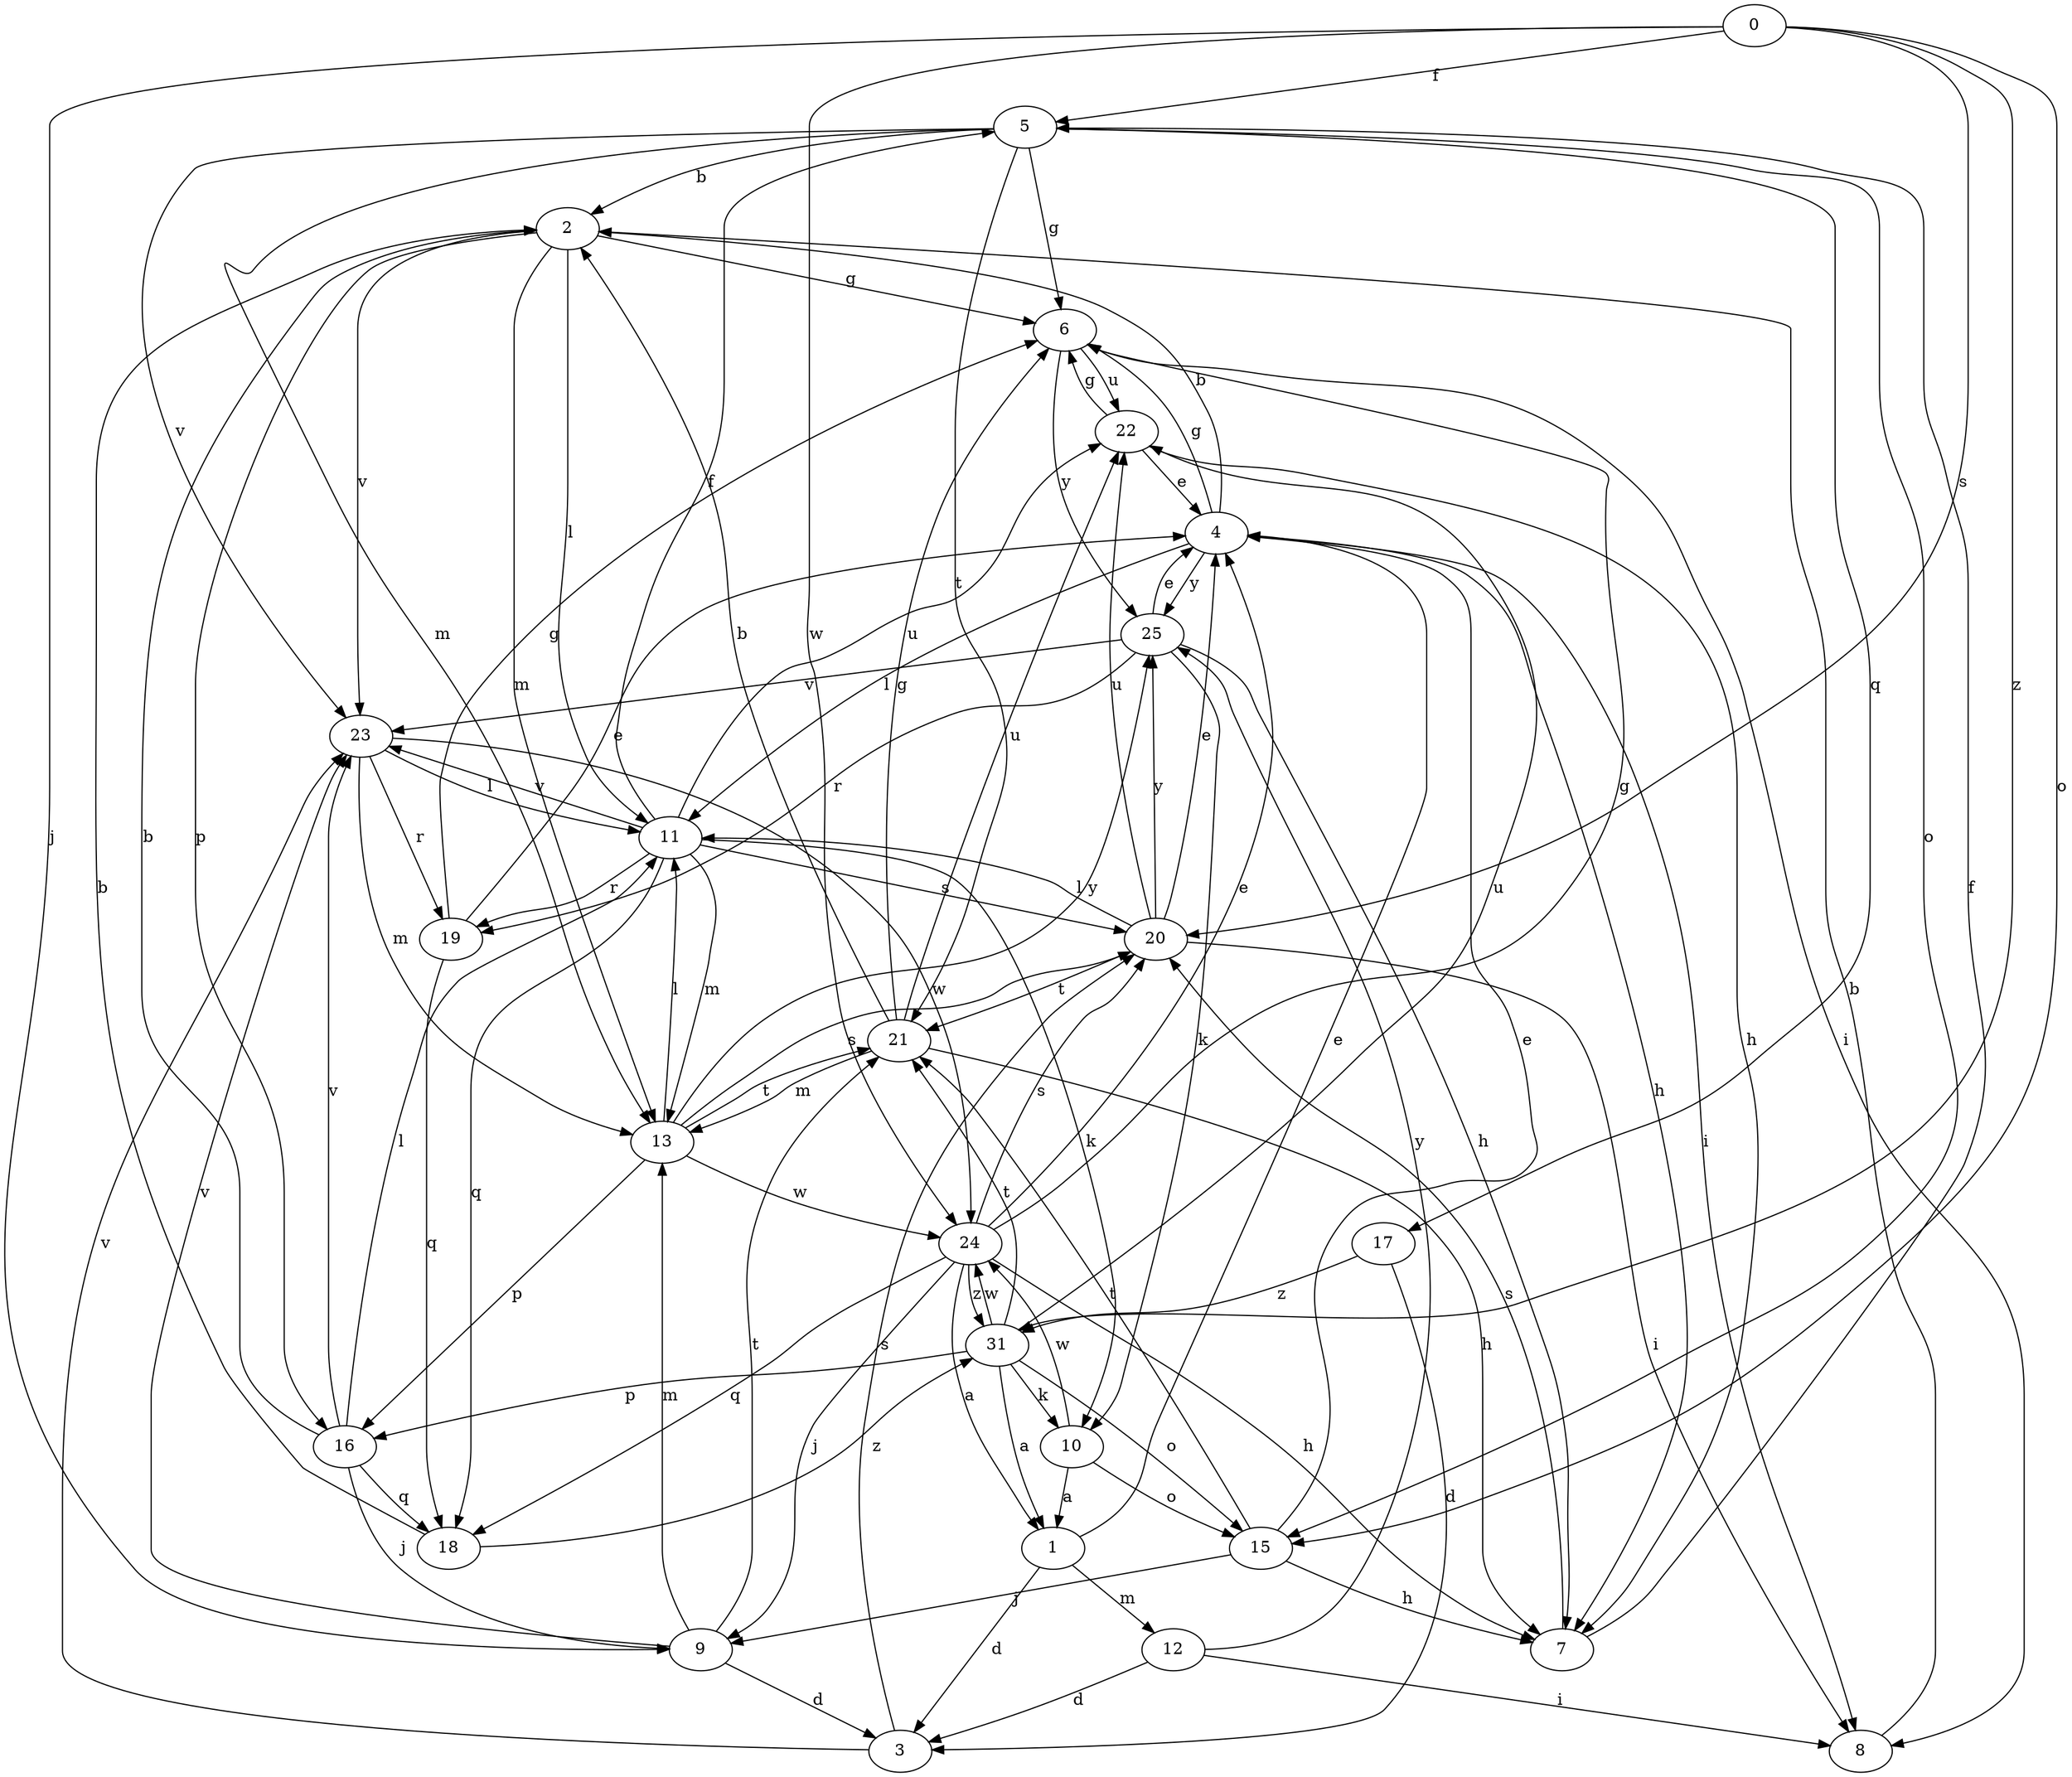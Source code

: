 strict digraph  {
0;
1;
2;
3;
4;
5;
6;
7;
8;
9;
10;
11;
12;
13;
15;
16;
17;
18;
19;
20;
21;
22;
23;
24;
25;
31;
0 -> 5  [label=f];
0 -> 9  [label=j];
0 -> 15  [label=o];
0 -> 20  [label=s];
0 -> 24  [label=w];
0 -> 31  [label=z];
1 -> 3  [label=d];
1 -> 4  [label=e];
1 -> 12  [label=m];
2 -> 6  [label=g];
2 -> 11  [label=l];
2 -> 13  [label=m];
2 -> 16  [label=p];
2 -> 23  [label=v];
3 -> 20  [label=s];
3 -> 23  [label=v];
4 -> 2  [label=b];
4 -> 6  [label=g];
4 -> 7  [label=h];
4 -> 8  [label=i];
4 -> 11  [label=l];
4 -> 25  [label=y];
5 -> 2  [label=b];
5 -> 6  [label=g];
5 -> 13  [label=m];
5 -> 15  [label=o];
5 -> 17  [label=q];
5 -> 21  [label=t];
5 -> 23  [label=v];
6 -> 8  [label=i];
6 -> 22  [label=u];
6 -> 25  [label=y];
7 -> 5  [label=f];
7 -> 20  [label=s];
8 -> 2  [label=b];
9 -> 3  [label=d];
9 -> 13  [label=m];
9 -> 21  [label=t];
9 -> 23  [label=v];
10 -> 1  [label=a];
10 -> 15  [label=o];
10 -> 24  [label=w];
11 -> 5  [label=f];
11 -> 10  [label=k];
11 -> 13  [label=m];
11 -> 18  [label=q];
11 -> 19  [label=r];
11 -> 20  [label=s];
11 -> 22  [label=u];
11 -> 23  [label=v];
12 -> 3  [label=d];
12 -> 8  [label=i];
12 -> 25  [label=y];
13 -> 11  [label=l];
13 -> 16  [label=p];
13 -> 20  [label=s];
13 -> 21  [label=t];
13 -> 24  [label=w];
13 -> 25  [label=y];
15 -> 4  [label=e];
15 -> 7  [label=h];
15 -> 9  [label=j];
15 -> 21  [label=t];
16 -> 2  [label=b];
16 -> 9  [label=j];
16 -> 11  [label=l];
16 -> 18  [label=q];
16 -> 23  [label=v];
17 -> 3  [label=d];
17 -> 31  [label=z];
18 -> 2  [label=b];
18 -> 31  [label=z];
19 -> 4  [label=e];
19 -> 6  [label=g];
19 -> 18  [label=q];
20 -> 4  [label=e];
20 -> 8  [label=i];
20 -> 11  [label=l];
20 -> 21  [label=t];
20 -> 22  [label=u];
20 -> 25  [label=y];
21 -> 2  [label=b];
21 -> 6  [label=g];
21 -> 7  [label=h];
21 -> 13  [label=m];
21 -> 22  [label=u];
22 -> 4  [label=e];
22 -> 6  [label=g];
22 -> 7  [label=h];
23 -> 11  [label=l];
23 -> 13  [label=m];
23 -> 19  [label=r];
23 -> 24  [label=w];
24 -> 1  [label=a];
24 -> 4  [label=e];
24 -> 6  [label=g];
24 -> 7  [label=h];
24 -> 9  [label=j];
24 -> 18  [label=q];
24 -> 20  [label=s];
24 -> 31  [label=z];
25 -> 4  [label=e];
25 -> 7  [label=h];
25 -> 10  [label=k];
25 -> 19  [label=r];
25 -> 23  [label=v];
31 -> 1  [label=a];
31 -> 10  [label=k];
31 -> 15  [label=o];
31 -> 16  [label=p];
31 -> 21  [label=t];
31 -> 22  [label=u];
31 -> 24  [label=w];
}
